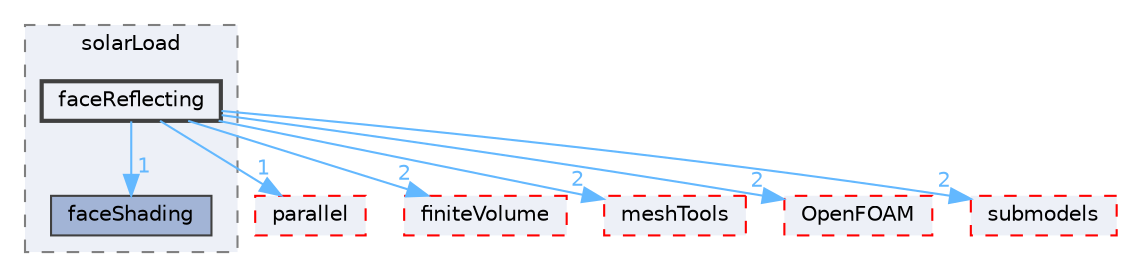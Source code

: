 digraph "src/thermophysicalModels/radiation/radiationModels/solarLoad/faceReflecting"
{
 // LATEX_PDF_SIZE
  bgcolor="transparent";
  edge [fontname=Helvetica,fontsize=10,labelfontname=Helvetica,labelfontsize=10];
  node [fontname=Helvetica,fontsize=10,shape=box,height=0.2,width=0.4];
  compound=true
  subgraph clusterdir_f297ea9a9f8d3c8b6996293f607cec56 {
    graph [ bgcolor="#edf0f7", pencolor="grey50", label="solarLoad", fontname=Helvetica,fontsize=10 style="filled,dashed", URL="dir_f297ea9a9f8d3c8b6996293f607cec56.html",tooltip=""]
  dir_1e99f1b9822dbf5bffb6cd7c2401a906 [label="faceShading", fillcolor="#a2b4d6", color="grey25", style="filled", URL="dir_1e99f1b9822dbf5bffb6cd7c2401a906.html",tooltip=""];
  dir_1e46791d2a232a845e82461075f54c01 [label="faceReflecting", fillcolor="#edf0f7", color="grey25", style="filled,bold", URL="dir_1e46791d2a232a845e82461075f54c01.html",tooltip=""];
  }
  dir_72b2b5518d1565784443265ec6729f79 [label="parallel", fillcolor="#edf0f7", color="red", style="filled,dashed", URL="dir_72b2b5518d1565784443265ec6729f79.html",tooltip=""];
  dir_9bd15774b555cf7259a6fa18f99fe99b [label="finiteVolume", fillcolor="#edf0f7", color="red", style="filled,dashed", URL="dir_9bd15774b555cf7259a6fa18f99fe99b.html",tooltip=""];
  dir_ae30ad0bef50cf391b24c614251bb9fd [label="meshTools", fillcolor="#edf0f7", color="red", style="filled,dashed", URL="dir_ae30ad0bef50cf391b24c614251bb9fd.html",tooltip=""];
  dir_c5473ff19b20e6ec4dfe5c310b3778a8 [label="OpenFOAM", fillcolor="#edf0f7", color="red", style="filled,dashed", URL="dir_c5473ff19b20e6ec4dfe5c310b3778a8.html",tooltip=""];
  dir_e8719ccd60760366888bb431a21ef811 [label="submodels", fillcolor="#edf0f7", color="red", style="filled,dashed", URL="dir_e8719ccd60760366888bb431a21ef811.html",tooltip=""];
  dir_1e46791d2a232a845e82461075f54c01->dir_1e99f1b9822dbf5bffb6cd7c2401a906 [headlabel="1", labeldistance=1.5 headhref="dir_001263_001267.html" href="dir_001263_001267.html" color="steelblue1" fontcolor="steelblue1"];
  dir_1e46791d2a232a845e82461075f54c01->dir_72b2b5518d1565784443265ec6729f79 [headlabel="1", labeldistance=1.5 headhref="dir_001263_002780.html" href="dir_001263_002780.html" color="steelblue1" fontcolor="steelblue1"];
  dir_1e46791d2a232a845e82461075f54c01->dir_9bd15774b555cf7259a6fa18f99fe99b [headlabel="2", labeldistance=1.5 headhref="dir_001263_001387.html" href="dir_001263_001387.html" color="steelblue1" fontcolor="steelblue1"];
  dir_1e46791d2a232a845e82461075f54c01->dir_ae30ad0bef50cf391b24c614251bb9fd [headlabel="2", labeldistance=1.5 headhref="dir_001263_002382.html" href="dir_001263_002382.html" color="steelblue1" fontcolor="steelblue1"];
  dir_1e46791d2a232a845e82461075f54c01->dir_c5473ff19b20e6ec4dfe5c310b3778a8 [headlabel="2", labeldistance=1.5 headhref="dir_001263_002695.html" href="dir_001263_002695.html" color="steelblue1" fontcolor="steelblue1"];
  dir_1e46791d2a232a845e82461075f54c01->dir_e8719ccd60760366888bb431a21ef811 [headlabel="2", labeldistance=1.5 headhref="dir_001263_003806.html" href="dir_001263_003806.html" color="steelblue1" fontcolor="steelblue1"];
}
